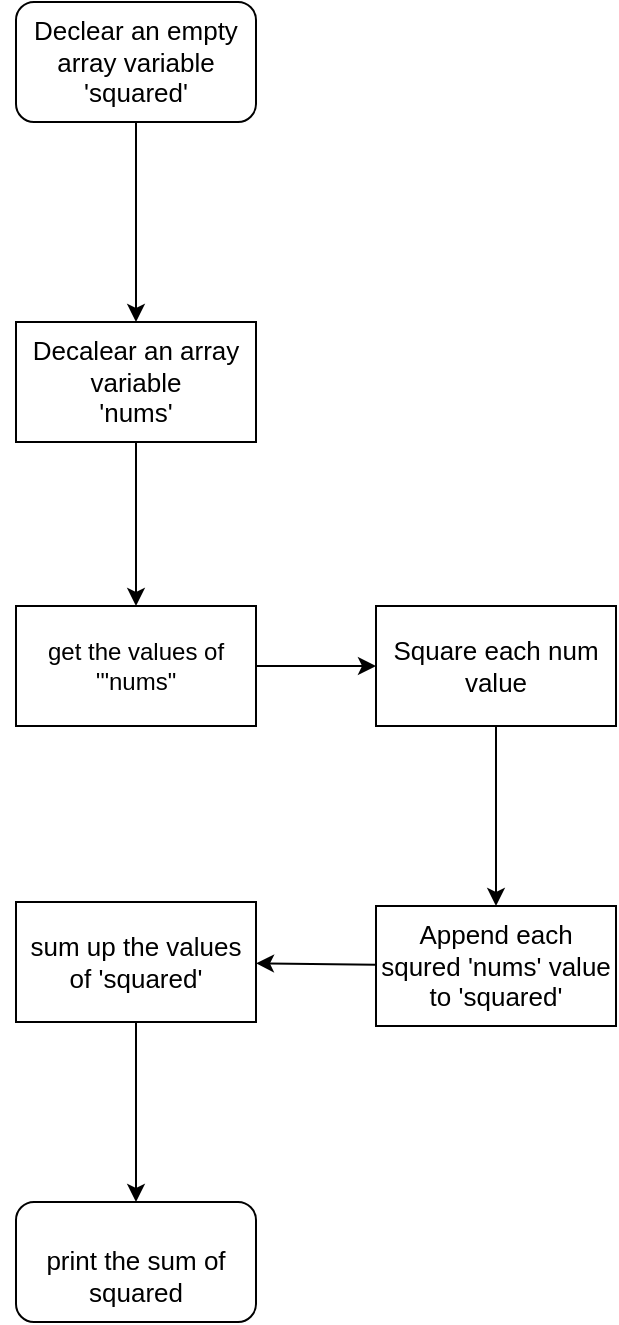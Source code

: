 <mxfile>
    <diagram id="KA7FyGdV__WelrZp4xD3" name="Page-1">
        <mxGraphModel dx="694" dy="652" grid="1" gridSize="10" guides="1" tooltips="1" connect="1" arrows="1" fold="1" page="1" pageScale="1" pageWidth="850" pageHeight="1100" math="0" shadow="0">
            <root>
                <mxCell id="0"/>
                <mxCell id="1" parent="0"/>
                <mxCell id="21" value="" style="edgeStyle=none;html=1;" parent="1" source="18" target="20" edge="1">
                    <mxGeometry relative="1" as="geometry"/>
                </mxCell>
                <mxCell id="18" value="&lt;font style=&quot;font-size: 13px;&quot;&gt;Square each num value&lt;/font&gt;" style="whiteSpace=wrap;html=1;" parent="1" vertex="1">
                    <mxGeometry x="480" y="372" width="120" height="60" as="geometry"/>
                </mxCell>
                <mxCell id="58" value="" style="edgeStyle=none;html=1;startArrow=none;" parent="1" source="27" edge="1">
                    <mxGeometry relative="1" as="geometry">
                        <mxPoint x="340" y="552" as="targetPoint"/>
                    </mxGeometry>
                </mxCell>
                <mxCell id="60" value="" style="edgeStyle=none;html=1;" parent="1" source="20" target="27" edge="1">
                    <mxGeometry relative="1" as="geometry"/>
                </mxCell>
                <mxCell id="20" value="&lt;font style=&quot;font-size: 13px;&quot;&gt;Append each squred 'nums' value to 'squared'&lt;/font&gt;" style="whiteSpace=wrap;html=1;" parent="1" vertex="1">
                    <mxGeometry x="480" y="522" width="120" height="60" as="geometry"/>
                </mxCell>
                <mxCell id="51" value="" style="edgeStyle=none;html=1;" parent="1" source="43" target="44" edge="1">
                    <mxGeometry relative="1" as="geometry"/>
                </mxCell>
                <mxCell id="43" value="&lt;span style=&quot;font-size: 13px;&quot;&gt;Declear an empty array variable 'squared'&lt;/span&gt;" style="rounded=1;whiteSpace=wrap;html=1;" parent="1" vertex="1">
                    <mxGeometry x="300" y="70" width="120" height="60" as="geometry"/>
                </mxCell>
                <mxCell id="52" value="" style="edgeStyle=none;html=1;" parent="1" source="44" target="46" edge="1">
                    <mxGeometry relative="1" as="geometry"/>
                </mxCell>
                <mxCell id="44" value="&lt;span style=&quot;font-size: 13px;&quot;&gt;Decalear an array variable&lt;/span&gt;&lt;br style=&quot;font-size: 13px;&quot;&gt;&lt;span style=&quot;font-size: 13px;&quot;&gt;'nums'&lt;/span&gt;" style="whiteSpace=wrap;html=1;" parent="1" vertex="1">
                    <mxGeometry x="300" y="230" width="120" height="60" as="geometry"/>
                </mxCell>
                <mxCell id="53" value="" style="edgeStyle=none;html=1;" parent="1" source="46" target="18" edge="1">
                    <mxGeometry relative="1" as="geometry"/>
                </mxCell>
                <mxCell id="46" value="get the values of '&quot;nums&quot;" style="whiteSpace=wrap;html=1;" parent="1" vertex="1">
                    <mxGeometry x="300" y="372" width="120" height="60" as="geometry"/>
                </mxCell>
                <mxCell id="54" value="&lt;br&gt;&lt;span style=&quot;font-size: 13px;&quot;&gt;print the sum of squared&lt;/span&gt;" style="rounded=1;whiteSpace=wrap;html=1;" parent="1" vertex="1">
                    <mxGeometry x="300" y="670" width="120" height="60" as="geometry"/>
                </mxCell>
                <mxCell id="61" value="" style="edgeStyle=none;html=1;" parent="1" source="27" target="54" edge="1">
                    <mxGeometry relative="1" as="geometry"/>
                </mxCell>
                <mxCell id="27" value="&lt;font style=&quot;font-size: 13px;&quot;&gt;sum up the values of 'squared'&lt;/font&gt;" style="whiteSpace=wrap;html=1;" parent="1" vertex="1">
                    <mxGeometry x="300" y="520" width="120" height="60" as="geometry"/>
                </mxCell>
            </root>
        </mxGraphModel>
    </diagram>
</mxfile>